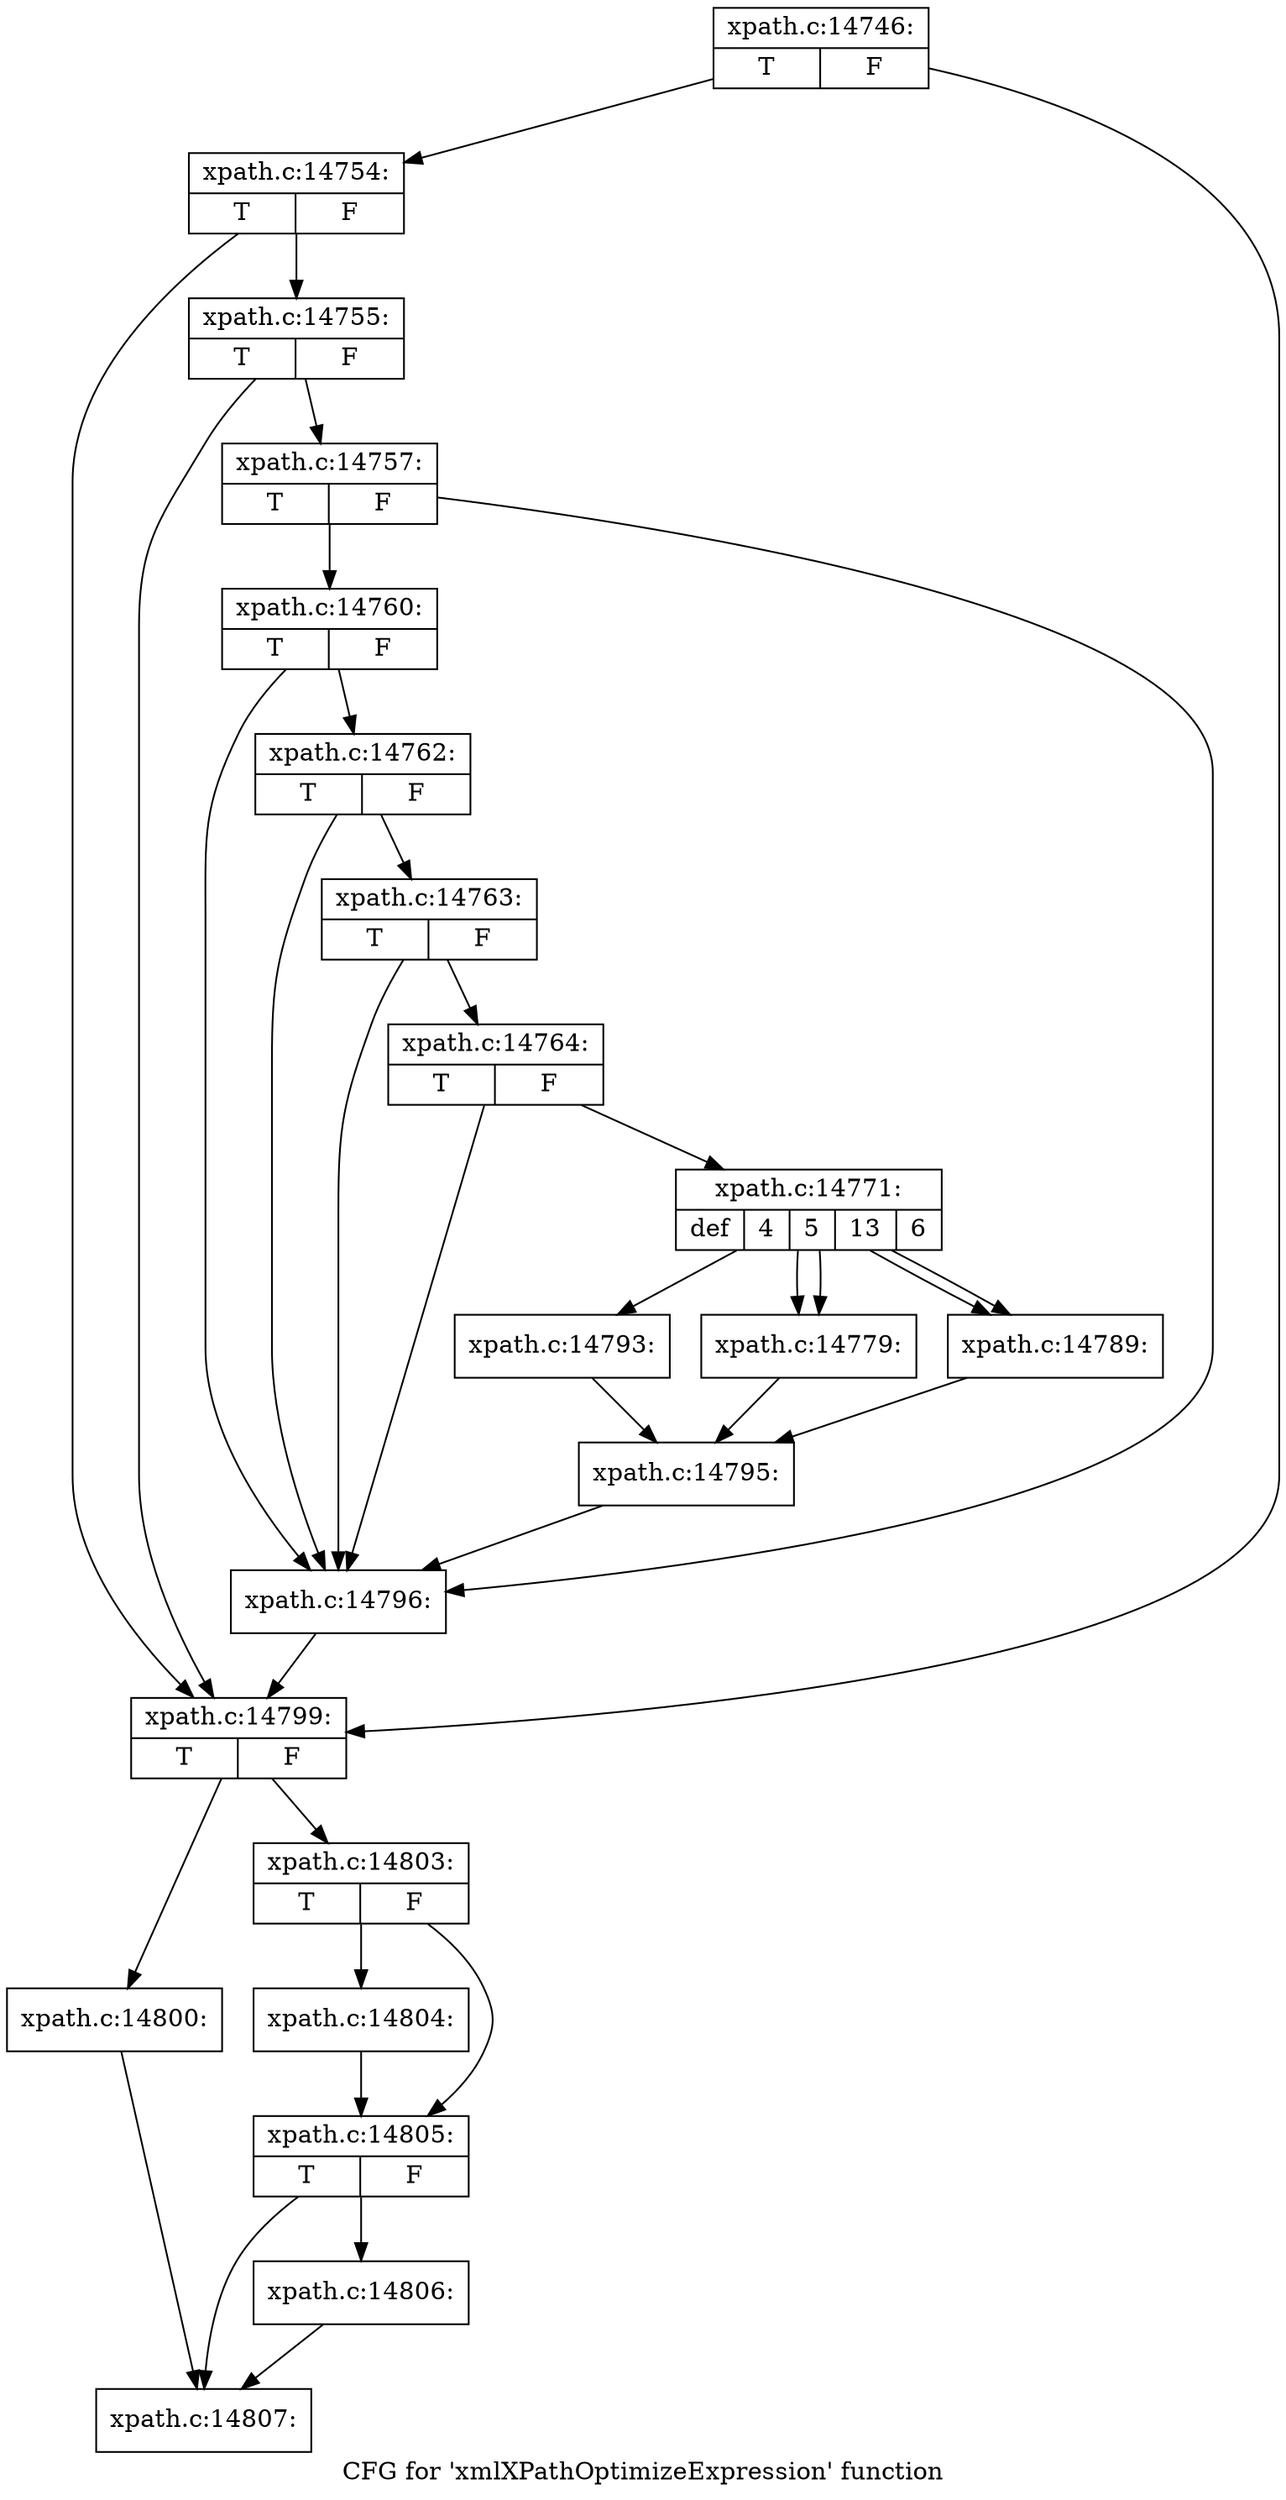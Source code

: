 digraph "CFG for 'xmlXPathOptimizeExpression' function" {
	label="CFG for 'xmlXPathOptimizeExpression' function";

	Node0x4e955d0 [shape=record,label="{xpath.c:14746:|{<s0>T|<s1>F}}"];
	Node0x4e955d0 -> Node0x4b62ae0;
	Node0x4e955d0 -> Node0x4b62a10;
	Node0x4b62ae0 [shape=record,label="{xpath.c:14754:|{<s0>T|<s1>F}}"];
	Node0x4b62ae0 -> Node0x4b62a60;
	Node0x4b62ae0 -> Node0x4b62a10;
	Node0x4b62a60 [shape=record,label="{xpath.c:14755:|{<s0>T|<s1>F}}"];
	Node0x4b62a60 -> Node0x4b55920;
	Node0x4b62a60 -> Node0x4b62a10;
	Node0x4b55920 [shape=record,label="{xpath.c:14757:|{<s0>T|<s1>F}}"];
	Node0x4b55920 -> Node0x4b63ff0;
	Node0x4b55920 -> Node0x4b63e20;
	Node0x4b63ff0 [shape=record,label="{xpath.c:14760:|{<s0>T|<s1>F}}"];
	Node0x4b63ff0 -> Node0x4b63f70;
	Node0x4b63ff0 -> Node0x4b63e20;
	Node0x4b63f70 [shape=record,label="{xpath.c:14762:|{<s0>T|<s1>F}}"];
	Node0x4b63f70 -> Node0x4b63ef0;
	Node0x4b63f70 -> Node0x4b63e20;
	Node0x4b63ef0 [shape=record,label="{xpath.c:14763:|{<s0>T|<s1>F}}"];
	Node0x4b63ef0 -> Node0x4b63e70;
	Node0x4b63ef0 -> Node0x4b63e20;
	Node0x4b63e70 [shape=record,label="{xpath.c:14764:|{<s0>T|<s1>F}}"];
	Node0x4b63e70 -> Node0x4b63dd0;
	Node0x4b63e70 -> Node0x4b63e20;
	Node0x4b63dd0 [shape=record,label="{xpath.c:14771:|{<s0>def|<s1>4|<s2>5|<s3>13|<s4>6}}"];
	Node0x4b63dd0 -> Node0x4b65440;
	Node0x4b63dd0 -> Node0x4b65740;
	Node0x4b63dd0 -> Node0x4b65740;
	Node0x4b63dd0 -> Node0x4b65db0;
	Node0x4b63dd0 -> Node0x4b65db0;
	Node0x4b65740 [shape=record,label="{xpath.c:14779:}"];
	Node0x4b65740 -> Node0x4b651e0;
	Node0x4b65db0 [shape=record,label="{xpath.c:14789:}"];
	Node0x4b65db0 -> Node0x4b651e0;
	Node0x4b65440 [shape=record,label="{xpath.c:14793:}"];
	Node0x4b65440 -> Node0x4b651e0;
	Node0x4b651e0 [shape=record,label="{xpath.c:14795:}"];
	Node0x4b651e0 -> Node0x4b63e20;
	Node0x4b63e20 [shape=record,label="{xpath.c:14796:}"];
	Node0x4b63e20 -> Node0x4b62a10;
	Node0x4b62a10 [shape=record,label="{xpath.c:14799:|{<s0>T|<s1>F}}"];
	Node0x4b62a10 -> Node0x4b66830;
	Node0x4b62a10 -> Node0x4b66880;
	Node0x4b66830 [shape=record,label="{xpath.c:14800:}"];
	Node0x4b66830 -> Node0x4b67860;
	Node0x4b66880 [shape=record,label="{xpath.c:14803:|{<s0>T|<s1>F}}"];
	Node0x4b66880 -> Node0x4b66d20;
	Node0x4b66880 -> Node0x4b66d70;
	Node0x4b66d20 [shape=record,label="{xpath.c:14804:}"];
	Node0x4b66d20 -> Node0x4b66d70;
	Node0x4b66d70 [shape=record,label="{xpath.c:14805:|{<s0>T|<s1>F}}"];
	Node0x4b66d70 -> Node0x4b67810;
	Node0x4b66d70 -> Node0x4b67860;
	Node0x4b67810 [shape=record,label="{xpath.c:14806:}"];
	Node0x4b67810 -> Node0x4b67860;
	Node0x4b67860 [shape=record,label="{xpath.c:14807:}"];
}
